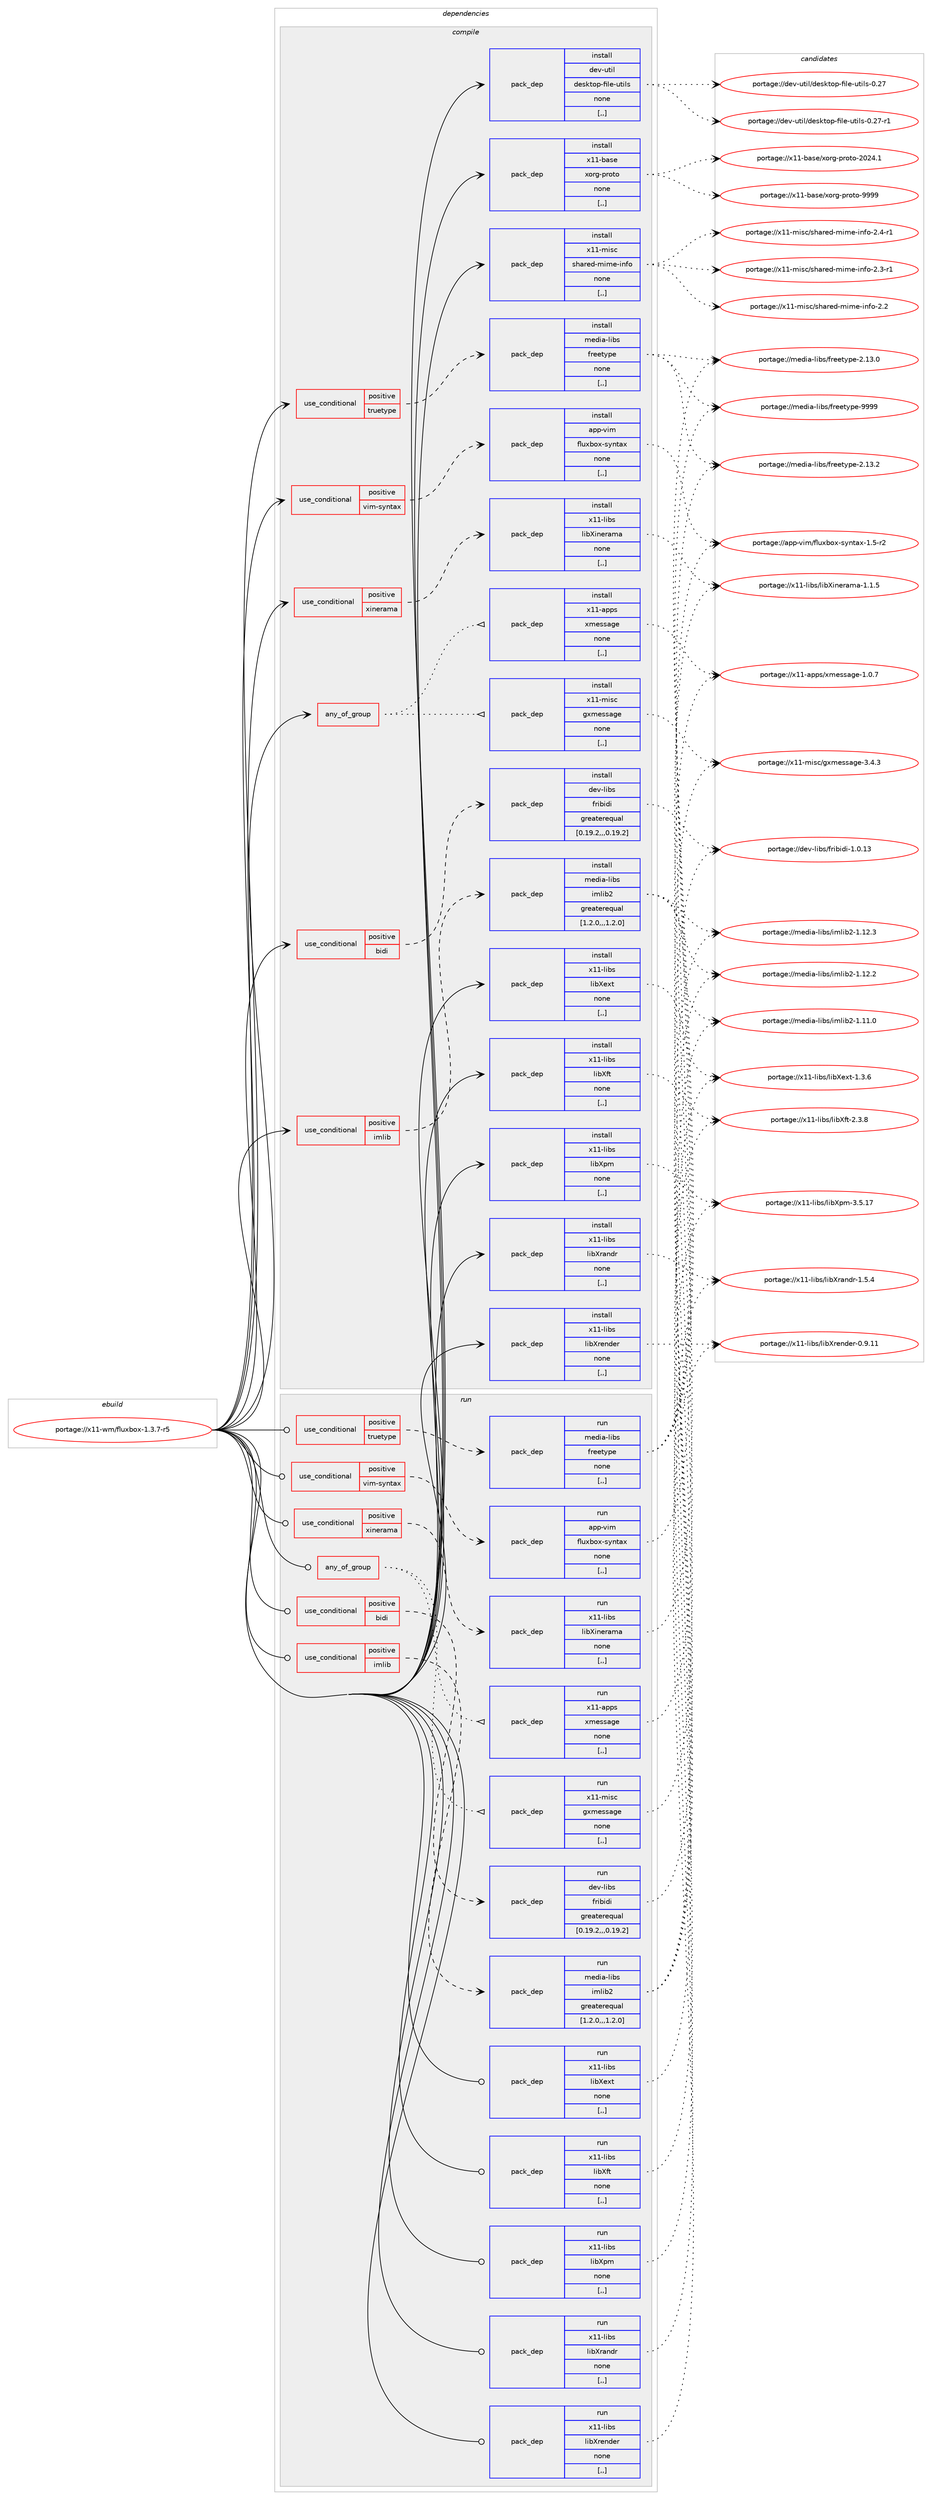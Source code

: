 digraph prolog {

# *************
# Graph options
# *************

newrank=true;
concentrate=true;
compound=true;
graph [rankdir=LR,fontname=Helvetica,fontsize=10,ranksep=1.5];#, ranksep=2.5, nodesep=0.2];
edge  [arrowhead=vee];
node  [fontname=Helvetica,fontsize=10];

# **********
# The ebuild
# **********

subgraph cluster_leftcol {
color=gray;
label=<<i>ebuild</i>>;
id [label="portage://x11-wm/fluxbox-1.3.7-r5", color=red, width=4, href="../x11-wm/fluxbox-1.3.7-r5.svg"];
}

# ****************
# The dependencies
# ****************

subgraph cluster_midcol {
color=gray;
label=<<i>dependencies</i>>;
subgraph cluster_compile {
fillcolor="#eeeeee";
style=filled;
label=<<i>compile</i>>;
subgraph any3188 {
dependency468673 [label=<<TABLE BORDER="0" CELLBORDER="1" CELLSPACING="0" CELLPADDING="4"><TR><TD CELLPADDING="10">any_of_group</TD></TR></TABLE>>, shape=none, color=red];subgraph pack341829 {
dependency468674 [label=<<TABLE BORDER="0" CELLBORDER="1" CELLSPACING="0" CELLPADDING="4" WIDTH="220"><TR><TD ROWSPAN="6" CELLPADDING="30">pack_dep</TD></TR><TR><TD WIDTH="110">install</TD></TR><TR><TD>x11-misc</TD></TR><TR><TD>gxmessage</TD></TR><TR><TD>none</TD></TR><TR><TD>[,,]</TD></TR></TABLE>>, shape=none, color=blue];
}
dependency468673:e -> dependency468674:w [weight=20,style="dotted",arrowhead="oinv"];
subgraph pack341830 {
dependency468675 [label=<<TABLE BORDER="0" CELLBORDER="1" CELLSPACING="0" CELLPADDING="4" WIDTH="220"><TR><TD ROWSPAN="6" CELLPADDING="30">pack_dep</TD></TR><TR><TD WIDTH="110">install</TD></TR><TR><TD>x11-apps</TD></TR><TR><TD>xmessage</TD></TR><TR><TD>none</TD></TR><TR><TD>[,,]</TD></TR></TABLE>>, shape=none, color=blue];
}
dependency468673:e -> dependency468675:w [weight=20,style="dotted",arrowhead="oinv"];
}
id:e -> dependency468673:w [weight=20,style="solid",arrowhead="vee"];
subgraph cond123403 {
dependency468676 [label=<<TABLE BORDER="0" CELLBORDER="1" CELLSPACING="0" CELLPADDING="4"><TR><TD ROWSPAN="3" CELLPADDING="10">use_conditional</TD></TR><TR><TD>positive</TD></TR><TR><TD>bidi</TD></TR></TABLE>>, shape=none, color=red];
subgraph pack341831 {
dependency468677 [label=<<TABLE BORDER="0" CELLBORDER="1" CELLSPACING="0" CELLPADDING="4" WIDTH="220"><TR><TD ROWSPAN="6" CELLPADDING="30">pack_dep</TD></TR><TR><TD WIDTH="110">install</TD></TR><TR><TD>dev-libs</TD></TR><TR><TD>fribidi</TD></TR><TR><TD>greaterequal</TD></TR><TR><TD>[0.19.2,,,0.19.2]</TD></TR></TABLE>>, shape=none, color=blue];
}
dependency468676:e -> dependency468677:w [weight=20,style="dashed",arrowhead="vee"];
}
id:e -> dependency468676:w [weight=20,style="solid",arrowhead="vee"];
subgraph cond123404 {
dependency468678 [label=<<TABLE BORDER="0" CELLBORDER="1" CELLSPACING="0" CELLPADDING="4"><TR><TD ROWSPAN="3" CELLPADDING="10">use_conditional</TD></TR><TR><TD>positive</TD></TR><TR><TD>imlib</TD></TR></TABLE>>, shape=none, color=red];
subgraph pack341832 {
dependency468679 [label=<<TABLE BORDER="0" CELLBORDER="1" CELLSPACING="0" CELLPADDING="4" WIDTH="220"><TR><TD ROWSPAN="6" CELLPADDING="30">pack_dep</TD></TR><TR><TD WIDTH="110">install</TD></TR><TR><TD>media-libs</TD></TR><TR><TD>imlib2</TD></TR><TR><TD>greaterequal</TD></TR><TR><TD>[1.2.0,,,1.2.0]</TD></TR></TABLE>>, shape=none, color=blue];
}
dependency468678:e -> dependency468679:w [weight=20,style="dashed",arrowhead="vee"];
}
id:e -> dependency468678:w [weight=20,style="solid",arrowhead="vee"];
subgraph cond123405 {
dependency468680 [label=<<TABLE BORDER="0" CELLBORDER="1" CELLSPACING="0" CELLPADDING="4"><TR><TD ROWSPAN="3" CELLPADDING="10">use_conditional</TD></TR><TR><TD>positive</TD></TR><TR><TD>truetype</TD></TR></TABLE>>, shape=none, color=red];
subgraph pack341833 {
dependency468681 [label=<<TABLE BORDER="0" CELLBORDER="1" CELLSPACING="0" CELLPADDING="4" WIDTH="220"><TR><TD ROWSPAN="6" CELLPADDING="30">pack_dep</TD></TR><TR><TD WIDTH="110">install</TD></TR><TR><TD>media-libs</TD></TR><TR><TD>freetype</TD></TR><TR><TD>none</TD></TR><TR><TD>[,,]</TD></TR></TABLE>>, shape=none, color=blue];
}
dependency468680:e -> dependency468681:w [weight=20,style="dashed",arrowhead="vee"];
}
id:e -> dependency468680:w [weight=20,style="solid",arrowhead="vee"];
subgraph cond123406 {
dependency468682 [label=<<TABLE BORDER="0" CELLBORDER="1" CELLSPACING="0" CELLPADDING="4"><TR><TD ROWSPAN="3" CELLPADDING="10">use_conditional</TD></TR><TR><TD>positive</TD></TR><TR><TD>vim-syntax</TD></TR></TABLE>>, shape=none, color=red];
subgraph pack341834 {
dependency468683 [label=<<TABLE BORDER="0" CELLBORDER="1" CELLSPACING="0" CELLPADDING="4" WIDTH="220"><TR><TD ROWSPAN="6" CELLPADDING="30">pack_dep</TD></TR><TR><TD WIDTH="110">install</TD></TR><TR><TD>app-vim</TD></TR><TR><TD>fluxbox-syntax</TD></TR><TR><TD>none</TD></TR><TR><TD>[,,]</TD></TR></TABLE>>, shape=none, color=blue];
}
dependency468682:e -> dependency468683:w [weight=20,style="dashed",arrowhead="vee"];
}
id:e -> dependency468682:w [weight=20,style="solid",arrowhead="vee"];
subgraph cond123407 {
dependency468684 [label=<<TABLE BORDER="0" CELLBORDER="1" CELLSPACING="0" CELLPADDING="4"><TR><TD ROWSPAN="3" CELLPADDING="10">use_conditional</TD></TR><TR><TD>positive</TD></TR><TR><TD>xinerama</TD></TR></TABLE>>, shape=none, color=red];
subgraph pack341835 {
dependency468685 [label=<<TABLE BORDER="0" CELLBORDER="1" CELLSPACING="0" CELLPADDING="4" WIDTH="220"><TR><TD ROWSPAN="6" CELLPADDING="30">pack_dep</TD></TR><TR><TD WIDTH="110">install</TD></TR><TR><TD>x11-libs</TD></TR><TR><TD>libXinerama</TD></TR><TR><TD>none</TD></TR><TR><TD>[,,]</TD></TR></TABLE>>, shape=none, color=blue];
}
dependency468684:e -> dependency468685:w [weight=20,style="dashed",arrowhead="vee"];
}
id:e -> dependency468684:w [weight=20,style="solid",arrowhead="vee"];
subgraph pack341836 {
dependency468686 [label=<<TABLE BORDER="0" CELLBORDER="1" CELLSPACING="0" CELLPADDING="4" WIDTH="220"><TR><TD ROWSPAN="6" CELLPADDING="30">pack_dep</TD></TR><TR><TD WIDTH="110">install</TD></TR><TR><TD>dev-util</TD></TR><TR><TD>desktop-file-utils</TD></TR><TR><TD>none</TD></TR><TR><TD>[,,]</TD></TR></TABLE>>, shape=none, color=blue];
}
id:e -> dependency468686:w [weight=20,style="solid",arrowhead="vee"];
subgraph pack341837 {
dependency468687 [label=<<TABLE BORDER="0" CELLBORDER="1" CELLSPACING="0" CELLPADDING="4" WIDTH="220"><TR><TD ROWSPAN="6" CELLPADDING="30">pack_dep</TD></TR><TR><TD WIDTH="110">install</TD></TR><TR><TD>x11-base</TD></TR><TR><TD>xorg-proto</TD></TR><TR><TD>none</TD></TR><TR><TD>[,,]</TD></TR></TABLE>>, shape=none, color=blue];
}
id:e -> dependency468687:w [weight=20,style="solid",arrowhead="vee"];
subgraph pack341838 {
dependency468688 [label=<<TABLE BORDER="0" CELLBORDER="1" CELLSPACING="0" CELLPADDING="4" WIDTH="220"><TR><TD ROWSPAN="6" CELLPADDING="30">pack_dep</TD></TR><TR><TD WIDTH="110">install</TD></TR><TR><TD>x11-libs</TD></TR><TR><TD>libXext</TD></TR><TR><TD>none</TD></TR><TR><TD>[,,]</TD></TR></TABLE>>, shape=none, color=blue];
}
id:e -> dependency468688:w [weight=20,style="solid",arrowhead="vee"];
subgraph pack341839 {
dependency468689 [label=<<TABLE BORDER="0" CELLBORDER="1" CELLSPACING="0" CELLPADDING="4" WIDTH="220"><TR><TD ROWSPAN="6" CELLPADDING="30">pack_dep</TD></TR><TR><TD WIDTH="110">install</TD></TR><TR><TD>x11-libs</TD></TR><TR><TD>libXft</TD></TR><TR><TD>none</TD></TR><TR><TD>[,,]</TD></TR></TABLE>>, shape=none, color=blue];
}
id:e -> dependency468689:w [weight=20,style="solid",arrowhead="vee"];
subgraph pack341840 {
dependency468690 [label=<<TABLE BORDER="0" CELLBORDER="1" CELLSPACING="0" CELLPADDING="4" WIDTH="220"><TR><TD ROWSPAN="6" CELLPADDING="30">pack_dep</TD></TR><TR><TD WIDTH="110">install</TD></TR><TR><TD>x11-libs</TD></TR><TR><TD>libXpm</TD></TR><TR><TD>none</TD></TR><TR><TD>[,,]</TD></TR></TABLE>>, shape=none, color=blue];
}
id:e -> dependency468690:w [weight=20,style="solid",arrowhead="vee"];
subgraph pack341841 {
dependency468691 [label=<<TABLE BORDER="0" CELLBORDER="1" CELLSPACING="0" CELLPADDING="4" WIDTH="220"><TR><TD ROWSPAN="6" CELLPADDING="30">pack_dep</TD></TR><TR><TD WIDTH="110">install</TD></TR><TR><TD>x11-libs</TD></TR><TR><TD>libXrandr</TD></TR><TR><TD>none</TD></TR><TR><TD>[,,]</TD></TR></TABLE>>, shape=none, color=blue];
}
id:e -> dependency468691:w [weight=20,style="solid",arrowhead="vee"];
subgraph pack341842 {
dependency468692 [label=<<TABLE BORDER="0" CELLBORDER="1" CELLSPACING="0" CELLPADDING="4" WIDTH="220"><TR><TD ROWSPAN="6" CELLPADDING="30">pack_dep</TD></TR><TR><TD WIDTH="110">install</TD></TR><TR><TD>x11-libs</TD></TR><TR><TD>libXrender</TD></TR><TR><TD>none</TD></TR><TR><TD>[,,]</TD></TR></TABLE>>, shape=none, color=blue];
}
id:e -> dependency468692:w [weight=20,style="solid",arrowhead="vee"];
subgraph pack341843 {
dependency468693 [label=<<TABLE BORDER="0" CELLBORDER="1" CELLSPACING="0" CELLPADDING="4" WIDTH="220"><TR><TD ROWSPAN="6" CELLPADDING="30">pack_dep</TD></TR><TR><TD WIDTH="110">install</TD></TR><TR><TD>x11-misc</TD></TR><TR><TD>shared-mime-info</TD></TR><TR><TD>none</TD></TR><TR><TD>[,,]</TD></TR></TABLE>>, shape=none, color=blue];
}
id:e -> dependency468693:w [weight=20,style="solid",arrowhead="vee"];
}
subgraph cluster_compileandrun {
fillcolor="#eeeeee";
style=filled;
label=<<i>compile and run</i>>;
}
subgraph cluster_run {
fillcolor="#eeeeee";
style=filled;
label=<<i>run</i>>;
subgraph any3189 {
dependency468694 [label=<<TABLE BORDER="0" CELLBORDER="1" CELLSPACING="0" CELLPADDING="4"><TR><TD CELLPADDING="10">any_of_group</TD></TR></TABLE>>, shape=none, color=red];subgraph pack341844 {
dependency468695 [label=<<TABLE BORDER="0" CELLBORDER="1" CELLSPACING="0" CELLPADDING="4" WIDTH="220"><TR><TD ROWSPAN="6" CELLPADDING="30">pack_dep</TD></TR><TR><TD WIDTH="110">run</TD></TR><TR><TD>x11-misc</TD></TR><TR><TD>gxmessage</TD></TR><TR><TD>none</TD></TR><TR><TD>[,,]</TD></TR></TABLE>>, shape=none, color=blue];
}
dependency468694:e -> dependency468695:w [weight=20,style="dotted",arrowhead="oinv"];
subgraph pack341845 {
dependency468696 [label=<<TABLE BORDER="0" CELLBORDER="1" CELLSPACING="0" CELLPADDING="4" WIDTH="220"><TR><TD ROWSPAN="6" CELLPADDING="30">pack_dep</TD></TR><TR><TD WIDTH="110">run</TD></TR><TR><TD>x11-apps</TD></TR><TR><TD>xmessage</TD></TR><TR><TD>none</TD></TR><TR><TD>[,,]</TD></TR></TABLE>>, shape=none, color=blue];
}
dependency468694:e -> dependency468696:w [weight=20,style="dotted",arrowhead="oinv"];
}
id:e -> dependency468694:w [weight=20,style="solid",arrowhead="odot"];
subgraph cond123408 {
dependency468697 [label=<<TABLE BORDER="0" CELLBORDER="1" CELLSPACING="0" CELLPADDING="4"><TR><TD ROWSPAN="3" CELLPADDING="10">use_conditional</TD></TR><TR><TD>positive</TD></TR><TR><TD>bidi</TD></TR></TABLE>>, shape=none, color=red];
subgraph pack341846 {
dependency468698 [label=<<TABLE BORDER="0" CELLBORDER="1" CELLSPACING="0" CELLPADDING="4" WIDTH="220"><TR><TD ROWSPAN="6" CELLPADDING="30">pack_dep</TD></TR><TR><TD WIDTH="110">run</TD></TR><TR><TD>dev-libs</TD></TR><TR><TD>fribidi</TD></TR><TR><TD>greaterequal</TD></TR><TR><TD>[0.19.2,,,0.19.2]</TD></TR></TABLE>>, shape=none, color=blue];
}
dependency468697:e -> dependency468698:w [weight=20,style="dashed",arrowhead="vee"];
}
id:e -> dependency468697:w [weight=20,style="solid",arrowhead="odot"];
subgraph cond123409 {
dependency468699 [label=<<TABLE BORDER="0" CELLBORDER="1" CELLSPACING="0" CELLPADDING="4"><TR><TD ROWSPAN="3" CELLPADDING="10">use_conditional</TD></TR><TR><TD>positive</TD></TR><TR><TD>imlib</TD></TR></TABLE>>, shape=none, color=red];
subgraph pack341847 {
dependency468700 [label=<<TABLE BORDER="0" CELLBORDER="1" CELLSPACING="0" CELLPADDING="4" WIDTH="220"><TR><TD ROWSPAN="6" CELLPADDING="30">pack_dep</TD></TR><TR><TD WIDTH="110">run</TD></TR><TR><TD>media-libs</TD></TR><TR><TD>imlib2</TD></TR><TR><TD>greaterequal</TD></TR><TR><TD>[1.2.0,,,1.2.0]</TD></TR></TABLE>>, shape=none, color=blue];
}
dependency468699:e -> dependency468700:w [weight=20,style="dashed",arrowhead="vee"];
}
id:e -> dependency468699:w [weight=20,style="solid",arrowhead="odot"];
subgraph cond123410 {
dependency468701 [label=<<TABLE BORDER="0" CELLBORDER="1" CELLSPACING="0" CELLPADDING="4"><TR><TD ROWSPAN="3" CELLPADDING="10">use_conditional</TD></TR><TR><TD>positive</TD></TR><TR><TD>truetype</TD></TR></TABLE>>, shape=none, color=red];
subgraph pack341848 {
dependency468702 [label=<<TABLE BORDER="0" CELLBORDER="1" CELLSPACING="0" CELLPADDING="4" WIDTH="220"><TR><TD ROWSPAN="6" CELLPADDING="30">pack_dep</TD></TR><TR><TD WIDTH="110">run</TD></TR><TR><TD>media-libs</TD></TR><TR><TD>freetype</TD></TR><TR><TD>none</TD></TR><TR><TD>[,,]</TD></TR></TABLE>>, shape=none, color=blue];
}
dependency468701:e -> dependency468702:w [weight=20,style="dashed",arrowhead="vee"];
}
id:e -> dependency468701:w [weight=20,style="solid",arrowhead="odot"];
subgraph cond123411 {
dependency468703 [label=<<TABLE BORDER="0" CELLBORDER="1" CELLSPACING="0" CELLPADDING="4"><TR><TD ROWSPAN="3" CELLPADDING="10">use_conditional</TD></TR><TR><TD>positive</TD></TR><TR><TD>vim-syntax</TD></TR></TABLE>>, shape=none, color=red];
subgraph pack341849 {
dependency468704 [label=<<TABLE BORDER="0" CELLBORDER="1" CELLSPACING="0" CELLPADDING="4" WIDTH="220"><TR><TD ROWSPAN="6" CELLPADDING="30">pack_dep</TD></TR><TR><TD WIDTH="110">run</TD></TR><TR><TD>app-vim</TD></TR><TR><TD>fluxbox-syntax</TD></TR><TR><TD>none</TD></TR><TR><TD>[,,]</TD></TR></TABLE>>, shape=none, color=blue];
}
dependency468703:e -> dependency468704:w [weight=20,style="dashed",arrowhead="vee"];
}
id:e -> dependency468703:w [weight=20,style="solid",arrowhead="odot"];
subgraph cond123412 {
dependency468705 [label=<<TABLE BORDER="0" CELLBORDER="1" CELLSPACING="0" CELLPADDING="4"><TR><TD ROWSPAN="3" CELLPADDING="10">use_conditional</TD></TR><TR><TD>positive</TD></TR><TR><TD>xinerama</TD></TR></TABLE>>, shape=none, color=red];
subgraph pack341850 {
dependency468706 [label=<<TABLE BORDER="0" CELLBORDER="1" CELLSPACING="0" CELLPADDING="4" WIDTH="220"><TR><TD ROWSPAN="6" CELLPADDING="30">pack_dep</TD></TR><TR><TD WIDTH="110">run</TD></TR><TR><TD>x11-libs</TD></TR><TR><TD>libXinerama</TD></TR><TR><TD>none</TD></TR><TR><TD>[,,]</TD></TR></TABLE>>, shape=none, color=blue];
}
dependency468705:e -> dependency468706:w [weight=20,style="dashed",arrowhead="vee"];
}
id:e -> dependency468705:w [weight=20,style="solid",arrowhead="odot"];
subgraph pack341851 {
dependency468707 [label=<<TABLE BORDER="0" CELLBORDER="1" CELLSPACING="0" CELLPADDING="4" WIDTH="220"><TR><TD ROWSPAN="6" CELLPADDING="30">pack_dep</TD></TR><TR><TD WIDTH="110">run</TD></TR><TR><TD>x11-libs</TD></TR><TR><TD>libXext</TD></TR><TR><TD>none</TD></TR><TR><TD>[,,]</TD></TR></TABLE>>, shape=none, color=blue];
}
id:e -> dependency468707:w [weight=20,style="solid",arrowhead="odot"];
subgraph pack341852 {
dependency468708 [label=<<TABLE BORDER="0" CELLBORDER="1" CELLSPACING="0" CELLPADDING="4" WIDTH="220"><TR><TD ROWSPAN="6" CELLPADDING="30">pack_dep</TD></TR><TR><TD WIDTH="110">run</TD></TR><TR><TD>x11-libs</TD></TR><TR><TD>libXft</TD></TR><TR><TD>none</TD></TR><TR><TD>[,,]</TD></TR></TABLE>>, shape=none, color=blue];
}
id:e -> dependency468708:w [weight=20,style="solid",arrowhead="odot"];
subgraph pack341853 {
dependency468709 [label=<<TABLE BORDER="0" CELLBORDER="1" CELLSPACING="0" CELLPADDING="4" WIDTH="220"><TR><TD ROWSPAN="6" CELLPADDING="30">pack_dep</TD></TR><TR><TD WIDTH="110">run</TD></TR><TR><TD>x11-libs</TD></TR><TR><TD>libXpm</TD></TR><TR><TD>none</TD></TR><TR><TD>[,,]</TD></TR></TABLE>>, shape=none, color=blue];
}
id:e -> dependency468709:w [weight=20,style="solid",arrowhead="odot"];
subgraph pack341854 {
dependency468710 [label=<<TABLE BORDER="0" CELLBORDER="1" CELLSPACING="0" CELLPADDING="4" WIDTH="220"><TR><TD ROWSPAN="6" CELLPADDING="30">pack_dep</TD></TR><TR><TD WIDTH="110">run</TD></TR><TR><TD>x11-libs</TD></TR><TR><TD>libXrandr</TD></TR><TR><TD>none</TD></TR><TR><TD>[,,]</TD></TR></TABLE>>, shape=none, color=blue];
}
id:e -> dependency468710:w [weight=20,style="solid",arrowhead="odot"];
subgraph pack341855 {
dependency468711 [label=<<TABLE BORDER="0" CELLBORDER="1" CELLSPACING="0" CELLPADDING="4" WIDTH="220"><TR><TD ROWSPAN="6" CELLPADDING="30">pack_dep</TD></TR><TR><TD WIDTH="110">run</TD></TR><TR><TD>x11-libs</TD></TR><TR><TD>libXrender</TD></TR><TR><TD>none</TD></TR><TR><TD>[,,]</TD></TR></TABLE>>, shape=none, color=blue];
}
id:e -> dependency468711:w [weight=20,style="solid",arrowhead="odot"];
}
}

# **************
# The candidates
# **************

subgraph cluster_choices {
rank=same;
color=gray;
label=<<i>candidates</i>>;

subgraph choice341829 {
color=black;
nodesep=1;
choice120494945109105115994710312010910111511597103101455146524651 [label="portage://x11-misc/gxmessage-3.4.3", color=red, width=4,href="../x11-misc/gxmessage-3.4.3.svg"];
dependency468674:e -> choice120494945109105115994710312010910111511597103101455146524651:w [style=dotted,weight="100"];
}
subgraph choice341830 {
color=black;
nodesep=1;
choice120494945971121121154712010910111511597103101454946484655 [label="portage://x11-apps/xmessage-1.0.7", color=red, width=4,href="../x11-apps/xmessage-1.0.7.svg"];
dependency468675:e -> choice120494945971121121154712010910111511597103101454946484655:w [style=dotted,weight="100"];
}
subgraph choice341831 {
color=black;
nodesep=1;
choice1001011184510810598115471021141059810510010545494648464951 [label="portage://dev-libs/fribidi-1.0.13", color=red, width=4,href="../dev-libs/fribidi-1.0.13.svg"];
dependency468677:e -> choice1001011184510810598115471021141059810510010545494648464951:w [style=dotted,weight="100"];
}
subgraph choice341832 {
color=black;
nodesep=1;
choice10910110010597451081059811547105109108105985045494649504651 [label="portage://media-libs/imlib2-1.12.3", color=red, width=4,href="../media-libs/imlib2-1.12.3.svg"];
choice10910110010597451081059811547105109108105985045494649504650 [label="portage://media-libs/imlib2-1.12.2", color=red, width=4,href="../media-libs/imlib2-1.12.2.svg"];
choice10910110010597451081059811547105109108105985045494649494648 [label="portage://media-libs/imlib2-1.11.0", color=red, width=4,href="../media-libs/imlib2-1.11.0.svg"];
dependency468679:e -> choice10910110010597451081059811547105109108105985045494649504651:w [style=dotted,weight="100"];
dependency468679:e -> choice10910110010597451081059811547105109108105985045494649504650:w [style=dotted,weight="100"];
dependency468679:e -> choice10910110010597451081059811547105109108105985045494649494648:w [style=dotted,weight="100"];
}
subgraph choice341833 {
color=black;
nodesep=1;
choice109101100105974510810598115471021141011011161211121014557575757 [label="portage://media-libs/freetype-9999", color=red, width=4,href="../media-libs/freetype-9999.svg"];
choice1091011001059745108105981154710211410110111612111210145504649514650 [label="portage://media-libs/freetype-2.13.2", color=red, width=4,href="../media-libs/freetype-2.13.2.svg"];
choice1091011001059745108105981154710211410110111612111210145504649514648 [label="portage://media-libs/freetype-2.13.0", color=red, width=4,href="../media-libs/freetype-2.13.0.svg"];
dependency468681:e -> choice109101100105974510810598115471021141011011161211121014557575757:w [style=dotted,weight="100"];
dependency468681:e -> choice1091011001059745108105981154710211410110111612111210145504649514650:w [style=dotted,weight="100"];
dependency468681:e -> choice1091011001059745108105981154710211410110111612111210145504649514648:w [style=dotted,weight="100"];
}
subgraph choice341834 {
color=black;
nodesep=1;
choice971121124511810510947102108117120981111204511512111011697120454946534511450 [label="portage://app-vim/fluxbox-syntax-1.5-r2", color=red, width=4,href="../app-vim/fluxbox-syntax-1.5-r2.svg"];
dependency468683:e -> choice971121124511810510947102108117120981111204511512111011697120454946534511450:w [style=dotted,weight="100"];
}
subgraph choice341835 {
color=black;
nodesep=1;
choice120494945108105981154710810598881051101011149710997454946494653 [label="portage://x11-libs/libXinerama-1.1.5", color=red, width=4,href="../x11-libs/libXinerama-1.1.5.svg"];
dependency468685:e -> choice120494945108105981154710810598881051101011149710997454946494653:w [style=dotted,weight="100"];
}
subgraph choice341836 {
color=black;
nodesep=1;
choice1001011184511711610510847100101115107116111112451021051081014511711610510811545484650554511449 [label="portage://dev-util/desktop-file-utils-0.27-r1", color=red, width=4,href="../dev-util/desktop-file-utils-0.27-r1.svg"];
choice100101118451171161051084710010111510711611111245102105108101451171161051081154548465055 [label="portage://dev-util/desktop-file-utils-0.27", color=red, width=4,href="../dev-util/desktop-file-utils-0.27.svg"];
dependency468686:e -> choice1001011184511711610510847100101115107116111112451021051081014511711610510811545484650554511449:w [style=dotted,weight="100"];
dependency468686:e -> choice100101118451171161051084710010111510711611111245102105108101451171161051081154548465055:w [style=dotted,weight="100"];
}
subgraph choice341837 {
color=black;
nodesep=1;
choice120494945989711510147120111114103451121141111161114557575757 [label="portage://x11-base/xorg-proto-9999", color=red, width=4,href="../x11-base/xorg-proto-9999.svg"];
choice1204949459897115101471201111141034511211411111611145504850524649 [label="portage://x11-base/xorg-proto-2024.1", color=red, width=4,href="../x11-base/xorg-proto-2024.1.svg"];
dependency468687:e -> choice120494945989711510147120111114103451121141111161114557575757:w [style=dotted,weight="100"];
dependency468687:e -> choice1204949459897115101471201111141034511211411111611145504850524649:w [style=dotted,weight="100"];
}
subgraph choice341838 {
color=black;
nodesep=1;
choice12049494510810598115471081059888101120116454946514654 [label="portage://x11-libs/libXext-1.3.6", color=red, width=4,href="../x11-libs/libXext-1.3.6.svg"];
dependency468688:e -> choice12049494510810598115471081059888101120116454946514654:w [style=dotted,weight="100"];
}
subgraph choice341839 {
color=black;
nodesep=1;
choice12049494510810598115471081059888102116455046514656 [label="portage://x11-libs/libXft-2.3.8", color=red, width=4,href="../x11-libs/libXft-2.3.8.svg"];
dependency468689:e -> choice12049494510810598115471081059888102116455046514656:w [style=dotted,weight="100"];
}
subgraph choice341840 {
color=black;
nodesep=1;
choice1204949451081059811547108105988811210945514653464955 [label="portage://x11-libs/libXpm-3.5.17", color=red, width=4,href="../x11-libs/libXpm-3.5.17.svg"];
dependency468690:e -> choice1204949451081059811547108105988811210945514653464955:w [style=dotted,weight="100"];
}
subgraph choice341841 {
color=black;
nodesep=1;
choice1204949451081059811547108105988811497110100114454946534652 [label="portage://x11-libs/libXrandr-1.5.4", color=red, width=4,href="../x11-libs/libXrandr-1.5.4.svg"];
dependency468691:e -> choice1204949451081059811547108105988811497110100114454946534652:w [style=dotted,weight="100"];
}
subgraph choice341842 {
color=black;
nodesep=1;
choice1204949451081059811547108105988811410111010010111445484657464949 [label="portage://x11-libs/libXrender-0.9.11", color=red, width=4,href="../x11-libs/libXrender-0.9.11.svg"];
dependency468692:e -> choice1204949451081059811547108105988811410111010010111445484657464949:w [style=dotted,weight="100"];
}
subgraph choice341843 {
color=black;
nodesep=1;
choice1204949451091051159947115104971141011004510910510910145105110102111455046524511449 [label="portage://x11-misc/shared-mime-info-2.4-r1", color=red, width=4,href="../x11-misc/shared-mime-info-2.4-r1.svg"];
choice1204949451091051159947115104971141011004510910510910145105110102111455046514511449 [label="portage://x11-misc/shared-mime-info-2.3-r1", color=red, width=4,href="../x11-misc/shared-mime-info-2.3-r1.svg"];
choice120494945109105115994711510497114101100451091051091014510511010211145504650 [label="portage://x11-misc/shared-mime-info-2.2", color=red, width=4,href="../x11-misc/shared-mime-info-2.2.svg"];
dependency468693:e -> choice1204949451091051159947115104971141011004510910510910145105110102111455046524511449:w [style=dotted,weight="100"];
dependency468693:e -> choice1204949451091051159947115104971141011004510910510910145105110102111455046514511449:w [style=dotted,weight="100"];
dependency468693:e -> choice120494945109105115994711510497114101100451091051091014510511010211145504650:w [style=dotted,weight="100"];
}
subgraph choice341844 {
color=black;
nodesep=1;
choice120494945109105115994710312010910111511597103101455146524651 [label="portage://x11-misc/gxmessage-3.4.3", color=red, width=4,href="../x11-misc/gxmessage-3.4.3.svg"];
dependency468695:e -> choice120494945109105115994710312010910111511597103101455146524651:w [style=dotted,weight="100"];
}
subgraph choice341845 {
color=black;
nodesep=1;
choice120494945971121121154712010910111511597103101454946484655 [label="portage://x11-apps/xmessage-1.0.7", color=red, width=4,href="../x11-apps/xmessage-1.0.7.svg"];
dependency468696:e -> choice120494945971121121154712010910111511597103101454946484655:w [style=dotted,weight="100"];
}
subgraph choice341846 {
color=black;
nodesep=1;
choice1001011184510810598115471021141059810510010545494648464951 [label="portage://dev-libs/fribidi-1.0.13", color=red, width=4,href="../dev-libs/fribidi-1.0.13.svg"];
dependency468698:e -> choice1001011184510810598115471021141059810510010545494648464951:w [style=dotted,weight="100"];
}
subgraph choice341847 {
color=black;
nodesep=1;
choice10910110010597451081059811547105109108105985045494649504651 [label="portage://media-libs/imlib2-1.12.3", color=red, width=4,href="../media-libs/imlib2-1.12.3.svg"];
choice10910110010597451081059811547105109108105985045494649504650 [label="portage://media-libs/imlib2-1.12.2", color=red, width=4,href="../media-libs/imlib2-1.12.2.svg"];
choice10910110010597451081059811547105109108105985045494649494648 [label="portage://media-libs/imlib2-1.11.0", color=red, width=4,href="../media-libs/imlib2-1.11.0.svg"];
dependency468700:e -> choice10910110010597451081059811547105109108105985045494649504651:w [style=dotted,weight="100"];
dependency468700:e -> choice10910110010597451081059811547105109108105985045494649504650:w [style=dotted,weight="100"];
dependency468700:e -> choice10910110010597451081059811547105109108105985045494649494648:w [style=dotted,weight="100"];
}
subgraph choice341848 {
color=black;
nodesep=1;
choice109101100105974510810598115471021141011011161211121014557575757 [label="portage://media-libs/freetype-9999", color=red, width=4,href="../media-libs/freetype-9999.svg"];
choice1091011001059745108105981154710211410110111612111210145504649514650 [label="portage://media-libs/freetype-2.13.2", color=red, width=4,href="../media-libs/freetype-2.13.2.svg"];
choice1091011001059745108105981154710211410110111612111210145504649514648 [label="portage://media-libs/freetype-2.13.0", color=red, width=4,href="../media-libs/freetype-2.13.0.svg"];
dependency468702:e -> choice109101100105974510810598115471021141011011161211121014557575757:w [style=dotted,weight="100"];
dependency468702:e -> choice1091011001059745108105981154710211410110111612111210145504649514650:w [style=dotted,weight="100"];
dependency468702:e -> choice1091011001059745108105981154710211410110111612111210145504649514648:w [style=dotted,weight="100"];
}
subgraph choice341849 {
color=black;
nodesep=1;
choice971121124511810510947102108117120981111204511512111011697120454946534511450 [label="portage://app-vim/fluxbox-syntax-1.5-r2", color=red, width=4,href="../app-vim/fluxbox-syntax-1.5-r2.svg"];
dependency468704:e -> choice971121124511810510947102108117120981111204511512111011697120454946534511450:w [style=dotted,weight="100"];
}
subgraph choice341850 {
color=black;
nodesep=1;
choice120494945108105981154710810598881051101011149710997454946494653 [label="portage://x11-libs/libXinerama-1.1.5", color=red, width=4,href="../x11-libs/libXinerama-1.1.5.svg"];
dependency468706:e -> choice120494945108105981154710810598881051101011149710997454946494653:w [style=dotted,weight="100"];
}
subgraph choice341851 {
color=black;
nodesep=1;
choice12049494510810598115471081059888101120116454946514654 [label="portage://x11-libs/libXext-1.3.6", color=red, width=4,href="../x11-libs/libXext-1.3.6.svg"];
dependency468707:e -> choice12049494510810598115471081059888101120116454946514654:w [style=dotted,weight="100"];
}
subgraph choice341852 {
color=black;
nodesep=1;
choice12049494510810598115471081059888102116455046514656 [label="portage://x11-libs/libXft-2.3.8", color=red, width=4,href="../x11-libs/libXft-2.3.8.svg"];
dependency468708:e -> choice12049494510810598115471081059888102116455046514656:w [style=dotted,weight="100"];
}
subgraph choice341853 {
color=black;
nodesep=1;
choice1204949451081059811547108105988811210945514653464955 [label="portage://x11-libs/libXpm-3.5.17", color=red, width=4,href="../x11-libs/libXpm-3.5.17.svg"];
dependency468709:e -> choice1204949451081059811547108105988811210945514653464955:w [style=dotted,weight="100"];
}
subgraph choice341854 {
color=black;
nodesep=1;
choice1204949451081059811547108105988811497110100114454946534652 [label="portage://x11-libs/libXrandr-1.5.4", color=red, width=4,href="../x11-libs/libXrandr-1.5.4.svg"];
dependency468710:e -> choice1204949451081059811547108105988811497110100114454946534652:w [style=dotted,weight="100"];
}
subgraph choice341855 {
color=black;
nodesep=1;
choice1204949451081059811547108105988811410111010010111445484657464949 [label="portage://x11-libs/libXrender-0.9.11", color=red, width=4,href="../x11-libs/libXrender-0.9.11.svg"];
dependency468711:e -> choice1204949451081059811547108105988811410111010010111445484657464949:w [style=dotted,weight="100"];
}
}

}
